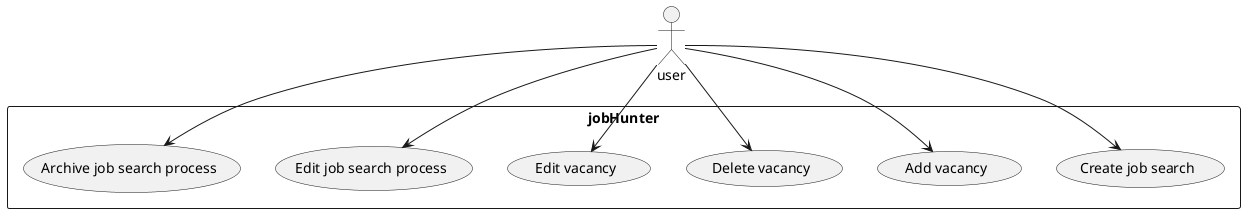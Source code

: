 @startuml jobHunterUseCaseDiagram
!define GITHUB_PATH https://github.com/dimonar2186/jobHunter

    actor "user" as user
    rectangle jobHunter {
        usecase "Create job search" as UC1
        usecase "Add vacancy" as UC2
        usecase "Delete vacancy" as UC3
        usecase "Edit vacancy" as UC4
        'usecase "Apply for a vacancy" as UC7
        'usecase "Change stage" as UC4
        'usecase "Update stage" as UC5
        'usecase "Add offer" as UC8
        usecase "Edit job search process" as UC5
        usecase "Archive job search process" as UC6
    }
    user --> UC1
    user --> UC2
    user --> UC3
    user --> UC4
    user --> UC5
    user --> UC6
    'user --> UC7
    'user --> UC8
    'user --> UC7
    'user --> UC5
@enduml